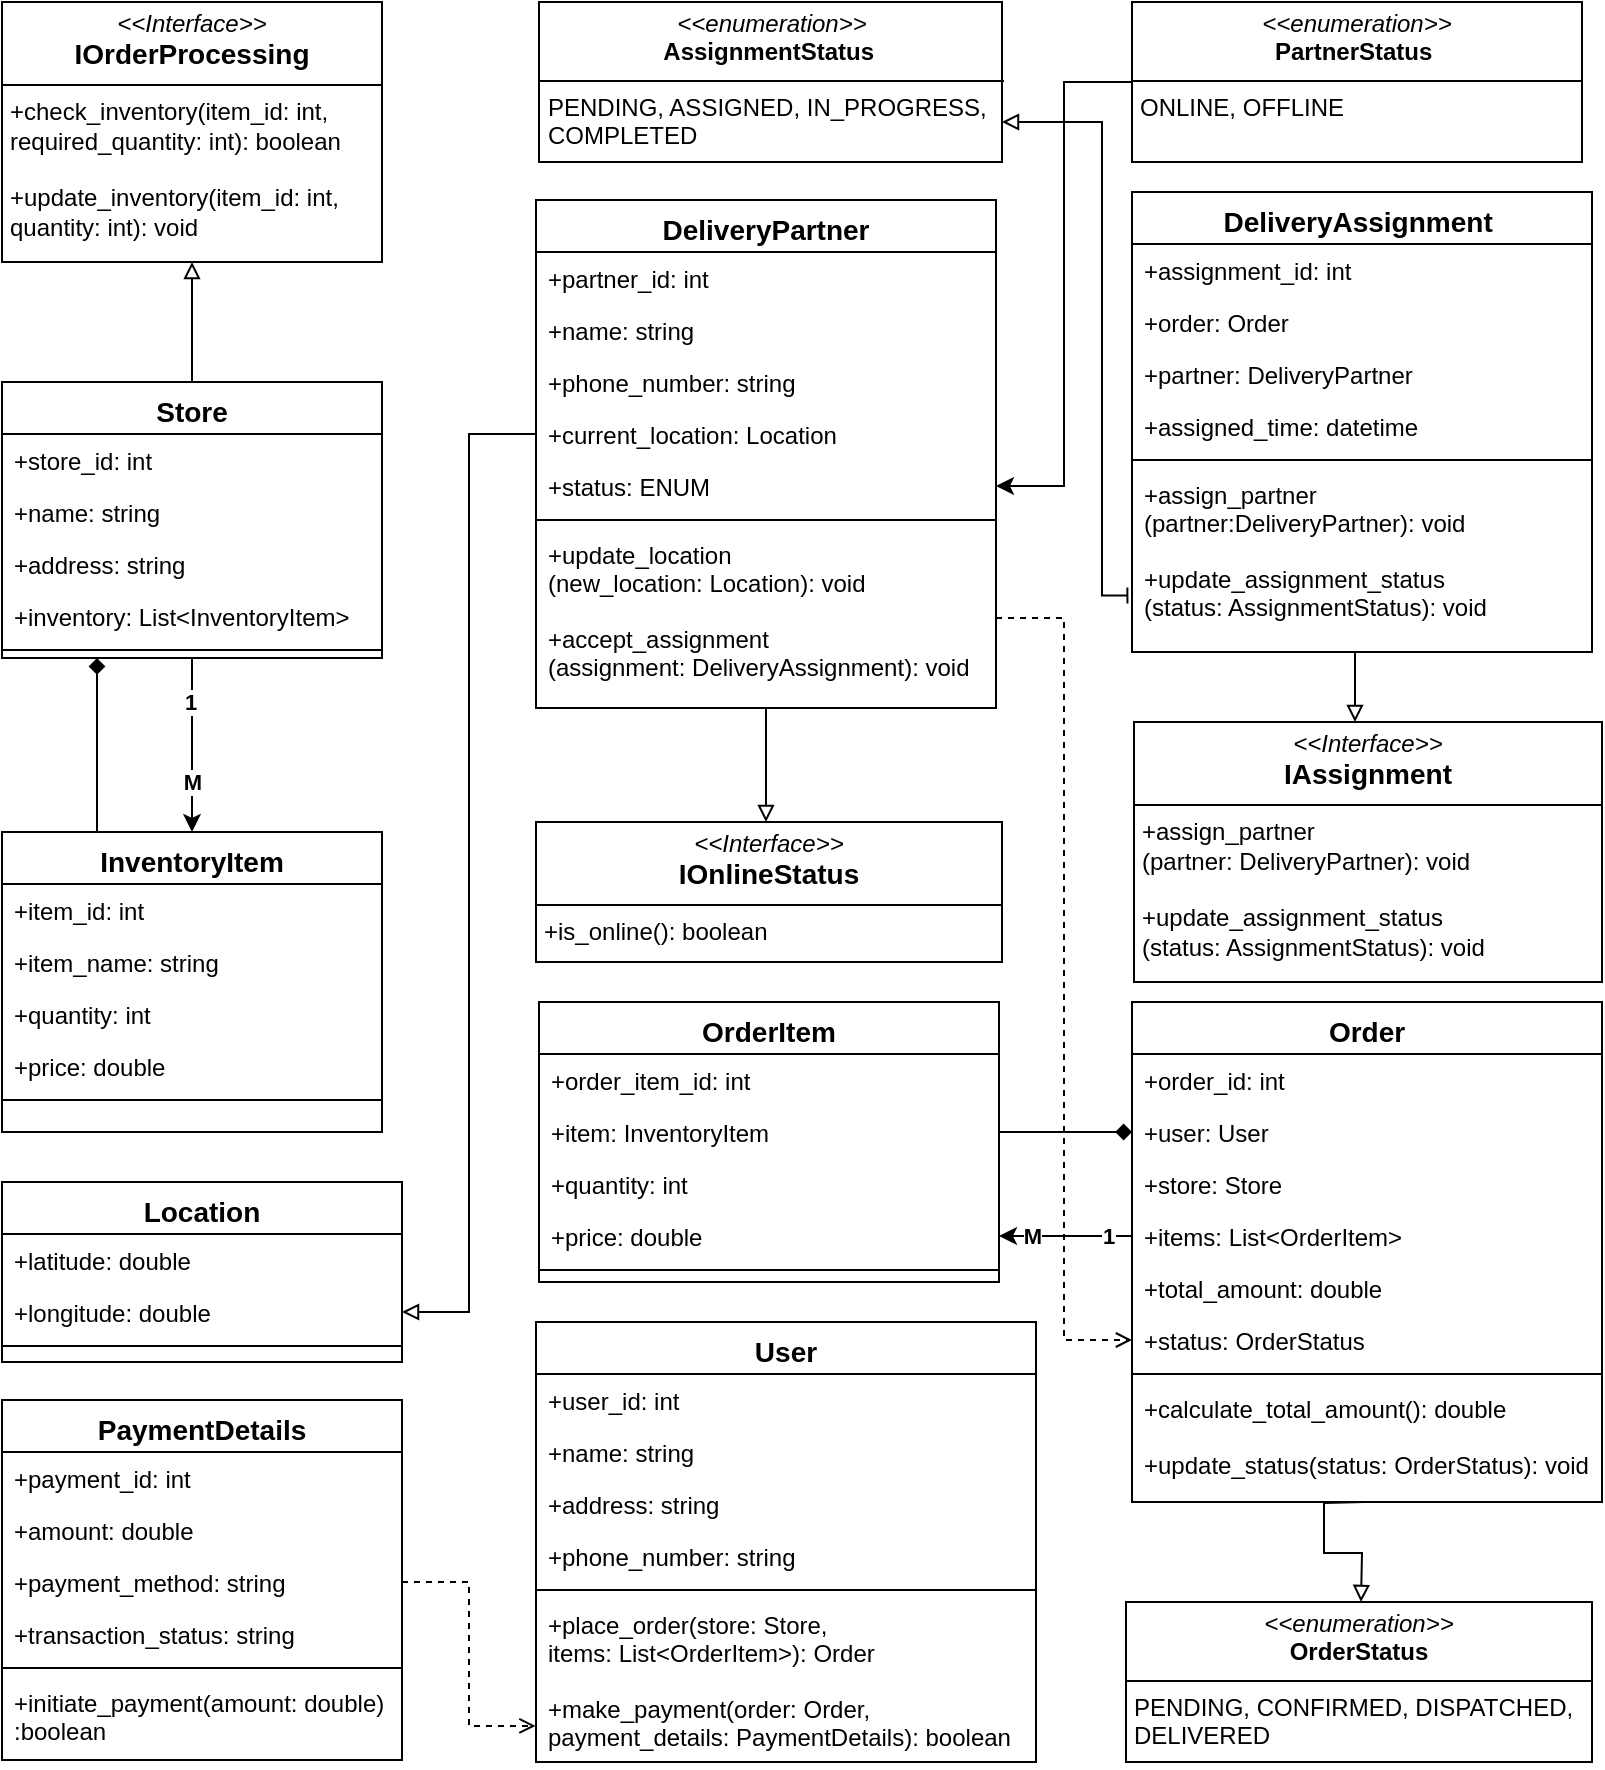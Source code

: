 <mxfile version="24.7.6">
  <diagram id="C5RBs43oDa-KdzZeNtuy" name="Page-1">
    <mxGraphModel dx="1000" dy="530" grid="1" gridSize="10" guides="1" tooltips="1" connect="1" arrows="1" fold="1" page="1" pageScale="1" pageWidth="827" pageHeight="1169" math="0" shadow="0">
      <root>
        <mxCell id="WIyWlLk6GJQsqaUBKTNV-0" />
        <mxCell id="WIyWlLk6GJQsqaUBKTNV-1" parent="WIyWlLk6GJQsqaUBKTNV-0" />
        <mxCell id="lX7KQj4C5IUn8PG3ImDP-73" style="edgeStyle=orthogonalEdgeStyle;rounded=0;orthogonalLoop=1;jettySize=auto;html=1;exitX=0.5;exitY=1;exitDx=0;exitDy=0;entryX=0.5;entryY=0;entryDx=0;entryDy=0;" edge="1" parent="WIyWlLk6GJQsqaUBKTNV-1" source="zkfFHV4jXpPFQw0GAbJ--0" target="zkfFHV4jXpPFQw0GAbJ--17">
          <mxGeometry relative="1" as="geometry">
            <mxPoint x="109" y="476" as="targetPoint" />
          </mxGeometry>
        </mxCell>
        <mxCell id="lX7KQj4C5IUn8PG3ImDP-74" value="1" style="edgeLabel;html=1;align=center;verticalAlign=middle;resizable=0;points=[];fontStyle=1" vertex="1" connectable="0" parent="lX7KQj4C5IUn8PG3ImDP-73">
          <mxGeometry x="-0.505" y="-1" relative="1" as="geometry">
            <mxPoint as="offset" />
          </mxGeometry>
        </mxCell>
        <mxCell id="lX7KQj4C5IUn8PG3ImDP-75" value="M" style="edgeLabel;html=1;align=center;verticalAlign=middle;resizable=0;points=[];fontStyle=1" vertex="1" connectable="0" parent="lX7KQj4C5IUn8PG3ImDP-73">
          <mxGeometry x="0.429" relative="1" as="geometry">
            <mxPoint as="offset" />
          </mxGeometry>
        </mxCell>
        <mxCell id="lX7KQj4C5IUn8PG3ImDP-90" style="edgeStyle=orthogonalEdgeStyle;rounded=0;orthogonalLoop=1;jettySize=auto;html=1;exitX=0.5;exitY=0;exitDx=0;exitDy=0;entryX=0.5;entryY=1;entryDx=0;entryDy=0;endArrow=block;endFill=0;" edge="1" parent="WIyWlLk6GJQsqaUBKTNV-1" source="zkfFHV4jXpPFQw0GAbJ--0" target="lX7KQj4C5IUn8PG3ImDP-0">
          <mxGeometry relative="1" as="geometry" />
        </mxCell>
        <mxCell id="zkfFHV4jXpPFQw0GAbJ--0" value="Store " style="swimlane;fontStyle=1;align=center;verticalAlign=top;childLayout=stackLayout;horizontal=1;startSize=26;horizontalStack=0;resizeParent=1;resizeLast=0;collapsible=1;marginBottom=0;rounded=0;shadow=0;strokeWidth=1;fontSize=14;" parent="WIyWlLk6GJQsqaUBKTNV-1" vertex="1">
          <mxGeometry x="14" y="286" width="190" height="138" as="geometry">
            <mxRectangle x="230" y="140" width="160" height="26" as="alternateBounds" />
          </mxGeometry>
        </mxCell>
        <mxCell id="zkfFHV4jXpPFQw0GAbJ--1" value="+store_id: int" style="text;align=left;verticalAlign=top;spacingLeft=4;spacingRight=4;overflow=hidden;rotatable=0;points=[[0,0.5],[1,0.5]];portConstraint=eastwest;" parent="zkfFHV4jXpPFQw0GAbJ--0" vertex="1">
          <mxGeometry y="26" width="190" height="26" as="geometry" />
        </mxCell>
        <mxCell id="zkfFHV4jXpPFQw0GAbJ--2" value="+name: string" style="text;align=left;verticalAlign=top;spacingLeft=4;spacingRight=4;overflow=hidden;rotatable=0;points=[[0,0.5],[1,0.5]];portConstraint=eastwest;rounded=0;shadow=0;html=0;" parent="zkfFHV4jXpPFQw0GAbJ--0" vertex="1">
          <mxGeometry y="52" width="190" height="26" as="geometry" />
        </mxCell>
        <mxCell id="zkfFHV4jXpPFQw0GAbJ--3" value="+address: string" style="text;align=left;verticalAlign=top;spacingLeft=4;spacingRight=4;overflow=hidden;rotatable=0;points=[[0,0.5],[1,0.5]];portConstraint=eastwest;rounded=0;shadow=0;html=0;" parent="zkfFHV4jXpPFQw0GAbJ--0" vertex="1">
          <mxGeometry y="78" width="190" height="26" as="geometry" />
        </mxCell>
        <mxCell id="lX7KQj4C5IUn8PG3ImDP-1" value="+inventory: List&lt;InventoryItem&gt;" style="text;align=left;verticalAlign=top;spacingLeft=4;spacingRight=4;overflow=hidden;rotatable=0;points=[[0,0.5],[1,0.5]];portConstraint=eastwest;rounded=0;shadow=0;html=0;" vertex="1" parent="zkfFHV4jXpPFQw0GAbJ--0">
          <mxGeometry y="104" width="190" height="26" as="geometry" />
        </mxCell>
        <mxCell id="zkfFHV4jXpPFQw0GAbJ--4" value="" style="line;html=1;strokeWidth=1;align=left;verticalAlign=middle;spacingTop=-1;spacingLeft=3;spacingRight=3;rotatable=0;labelPosition=right;points=[];portConstraint=eastwest;" parent="zkfFHV4jXpPFQw0GAbJ--0" vertex="1">
          <mxGeometry y="130" width="190" height="8" as="geometry" />
        </mxCell>
        <mxCell id="lX7KQj4C5IUn8PG3ImDP-81" style="edgeStyle=orthogonalEdgeStyle;rounded=0;orthogonalLoop=1;jettySize=auto;html=1;exitX=0.25;exitY=0;exitDx=0;exitDy=0;endArrow=diamond;endFill=1;entryX=0.25;entryY=1;entryDx=0;entryDy=0;" edge="1" parent="WIyWlLk6GJQsqaUBKTNV-1" source="zkfFHV4jXpPFQw0GAbJ--17" target="zkfFHV4jXpPFQw0GAbJ--0">
          <mxGeometry relative="1" as="geometry">
            <mxPoint x="57" y="446" as="targetPoint" />
          </mxGeometry>
        </mxCell>
        <mxCell id="zkfFHV4jXpPFQw0GAbJ--17" value="InventoryItem " style="swimlane;fontStyle=1;align=center;verticalAlign=top;childLayout=stackLayout;horizontal=1;startSize=26;horizontalStack=0;resizeParent=1;resizeLast=0;collapsible=1;marginBottom=0;rounded=0;shadow=0;strokeWidth=1;fontSize=14;" parent="WIyWlLk6GJQsqaUBKTNV-1" vertex="1">
          <mxGeometry x="14" y="511" width="190" height="150" as="geometry">
            <mxRectangle x="550" y="140" width="160" height="26" as="alternateBounds" />
          </mxGeometry>
        </mxCell>
        <mxCell id="zkfFHV4jXpPFQw0GAbJ--18" value="+item_id: int" style="text;align=left;verticalAlign=top;spacingLeft=4;spacingRight=4;overflow=hidden;rotatable=0;points=[[0,0.5],[1,0.5]];portConstraint=eastwest;" parent="zkfFHV4jXpPFQw0GAbJ--17" vertex="1">
          <mxGeometry y="26" width="190" height="26" as="geometry" />
        </mxCell>
        <mxCell id="zkfFHV4jXpPFQw0GAbJ--19" value="+item_name: string" style="text;align=left;verticalAlign=top;spacingLeft=4;spacingRight=4;overflow=hidden;rotatable=0;points=[[0,0.5],[1,0.5]];portConstraint=eastwest;rounded=0;shadow=0;html=0;" parent="zkfFHV4jXpPFQw0GAbJ--17" vertex="1">
          <mxGeometry y="52" width="190" height="26" as="geometry" />
        </mxCell>
        <mxCell id="zkfFHV4jXpPFQw0GAbJ--20" value="+quantity: int" style="text;align=left;verticalAlign=top;spacingLeft=4;spacingRight=4;overflow=hidden;rotatable=0;points=[[0,0.5],[1,0.5]];portConstraint=eastwest;rounded=0;shadow=0;html=0;" parent="zkfFHV4jXpPFQw0GAbJ--17" vertex="1">
          <mxGeometry y="78" width="190" height="26" as="geometry" />
        </mxCell>
        <mxCell id="zkfFHV4jXpPFQw0GAbJ--21" value="+price: double" style="text;align=left;verticalAlign=top;spacingLeft=4;spacingRight=4;overflow=hidden;rotatable=0;points=[[0,0.5],[1,0.5]];portConstraint=eastwest;rounded=0;shadow=0;html=0;" parent="zkfFHV4jXpPFQw0GAbJ--17" vertex="1">
          <mxGeometry y="104" width="190" height="26" as="geometry" />
        </mxCell>
        <mxCell id="zkfFHV4jXpPFQw0GAbJ--23" value="" style="line;html=1;strokeWidth=1;align=left;verticalAlign=middle;spacingTop=-1;spacingLeft=3;spacingRight=3;rotatable=0;labelPosition=right;points=[];portConstraint=eastwest;" parent="zkfFHV4jXpPFQw0GAbJ--17" vertex="1">
          <mxGeometry y="130" width="190" height="8" as="geometry" />
        </mxCell>
        <mxCell id="lX7KQj4C5IUn8PG3ImDP-0" value="&lt;p style=&quot;margin:0px;margin-top:4px;text-align:center;&quot;&gt;&lt;i&gt;&amp;lt;&amp;lt;Interface&amp;gt;&amp;gt;&lt;/i&gt;&lt;br&gt;&lt;b&gt;&lt;font style=&quot;font-size: 14px;&quot;&gt;IOrderProcessing&lt;/font&gt;&lt;/b&gt;&lt;br&gt;&lt;/p&gt;&lt;hr size=&quot;1&quot; style=&quot;border-style:solid;&quot;&gt;&lt;p style=&quot;margin:0px;margin-left:4px;&quot;&gt;+check_inventory(item_id: int, required_quantity: int): boolean&lt;br&gt;&lt;/p&gt;&lt;p style=&quot;margin:0px;margin-left:4px;&quot;&gt;&lt;br&gt;&lt;/p&gt;&lt;p style=&quot;margin:0px;margin-left:4px;&quot;&gt;+update_inventory(item_id: int, quantity: int): void&lt;br&gt;&lt;/p&gt;" style="verticalAlign=top;align=left;overflow=fill;html=1;whiteSpace=wrap;" vertex="1" parent="WIyWlLk6GJQsqaUBKTNV-1">
          <mxGeometry x="14" y="96" width="190" height="130" as="geometry" />
        </mxCell>
        <mxCell id="lX7KQj4C5IUn8PG3ImDP-2" value="&lt;p style=&quot;margin:0px;margin-top:4px;text-align:center;&quot;&gt;&lt;i&gt;&amp;lt;&amp;lt;Interface&amp;gt;&amp;gt;&lt;/i&gt;&lt;br&gt;&lt;b&gt;&lt;font style=&quot;font-size: 14px;&quot;&gt;IOnlineStatus&lt;/font&gt;&lt;/b&gt;&lt;br&gt;&lt;/p&gt;&lt;hr size=&quot;1&quot; style=&quot;border-style:solid;&quot;&gt;&lt;p style=&quot;margin:0px;margin-left:4px;&quot;&gt;+is_online(): boolean&lt;br&gt;&lt;/p&gt;" style="verticalAlign=top;align=left;overflow=fill;html=1;whiteSpace=wrap;" vertex="1" parent="WIyWlLk6GJQsqaUBKTNV-1">
          <mxGeometry x="281" y="506" width="233" height="70" as="geometry" />
        </mxCell>
        <mxCell id="lX7KQj4C5IUn8PG3ImDP-3" value="DeliveryPartner" style="swimlane;fontStyle=1;align=center;verticalAlign=top;childLayout=stackLayout;horizontal=1;startSize=26;horizontalStack=0;resizeParent=1;resizeLast=0;collapsible=1;marginBottom=0;rounded=0;shadow=0;strokeWidth=1;fontSize=14;" vertex="1" parent="WIyWlLk6GJQsqaUBKTNV-1">
          <mxGeometry x="281" y="195" width="230" height="254" as="geometry">
            <mxRectangle x="550" y="140" width="160" height="26" as="alternateBounds" />
          </mxGeometry>
        </mxCell>
        <mxCell id="lX7KQj4C5IUn8PG3ImDP-4" value="+partner_id: int" style="text;align=left;verticalAlign=top;spacingLeft=4;spacingRight=4;overflow=hidden;rotatable=0;points=[[0,0.5],[1,0.5]];portConstraint=eastwest;" vertex="1" parent="lX7KQj4C5IUn8PG3ImDP-3">
          <mxGeometry y="26" width="230" height="26" as="geometry" />
        </mxCell>
        <mxCell id="lX7KQj4C5IUn8PG3ImDP-5" value="+name: string" style="text;align=left;verticalAlign=top;spacingLeft=4;spacingRight=4;overflow=hidden;rotatable=0;points=[[0,0.5],[1,0.5]];portConstraint=eastwest;rounded=0;shadow=0;html=0;" vertex="1" parent="lX7KQj4C5IUn8PG3ImDP-3">
          <mxGeometry y="52" width="230" height="26" as="geometry" />
        </mxCell>
        <mxCell id="lX7KQj4C5IUn8PG3ImDP-6" value="+phone_number: string" style="text;align=left;verticalAlign=top;spacingLeft=4;spacingRight=4;overflow=hidden;rotatable=0;points=[[0,0.5],[1,0.5]];portConstraint=eastwest;rounded=0;shadow=0;html=0;" vertex="1" parent="lX7KQj4C5IUn8PG3ImDP-3">
          <mxGeometry y="78" width="230" height="26" as="geometry" />
        </mxCell>
        <mxCell id="lX7KQj4C5IUn8PG3ImDP-7" value="+current_location: Location" style="text;align=left;verticalAlign=top;spacingLeft=4;spacingRight=4;overflow=hidden;rotatable=0;points=[[0,0.5],[1,0.5]];portConstraint=eastwest;rounded=0;shadow=0;html=0;" vertex="1" parent="lX7KQj4C5IUn8PG3ImDP-3">
          <mxGeometry y="104" width="230" height="26" as="geometry" />
        </mxCell>
        <mxCell id="lX7KQj4C5IUn8PG3ImDP-11" value="+status: ENUM" style="text;align=left;verticalAlign=top;spacingLeft=4;spacingRight=4;overflow=hidden;rotatable=0;points=[[0,0.5],[1,0.5]];portConstraint=eastwest;rounded=0;shadow=0;html=0;" vertex="1" parent="lX7KQj4C5IUn8PG3ImDP-3">
          <mxGeometry y="130" width="230" height="26" as="geometry" />
        </mxCell>
        <mxCell id="lX7KQj4C5IUn8PG3ImDP-8" value="" style="line;html=1;strokeWidth=1;align=left;verticalAlign=middle;spacingTop=-1;spacingLeft=3;spacingRight=3;rotatable=0;labelPosition=right;points=[];portConstraint=eastwest;" vertex="1" parent="lX7KQj4C5IUn8PG3ImDP-3">
          <mxGeometry y="156" width="230" height="8" as="geometry" />
        </mxCell>
        <mxCell id="lX7KQj4C5IUn8PG3ImDP-9" value="+update_location&#xa;(new_location: Location): void&#xa;&#xa;+accept_assignment&#xa;(assignment: DeliveryAssignment): void" style="text;align=left;verticalAlign=top;spacingLeft=4;spacingRight=4;overflow=hidden;rotatable=0;points=[[0,0.5],[1,0.5]];portConstraint=eastwest;" vertex="1" parent="lX7KQj4C5IUn8PG3ImDP-3">
          <mxGeometry y="164" width="230" height="90" as="geometry" />
        </mxCell>
        <mxCell id="lX7KQj4C5IUn8PG3ImDP-88" value="" style="edgeStyle=orthogonalEdgeStyle;rounded=0;orthogonalLoop=1;jettySize=auto;html=1;endArrow=block;endFill=0;" edge="1" parent="WIyWlLk6GJQsqaUBKTNV-1">
          <mxGeometry relative="1" as="geometry">
            <mxPoint x="693" y="421" as="sourcePoint" />
            <mxPoint x="690.5" y="456" as="targetPoint" />
          </mxGeometry>
        </mxCell>
        <mxCell id="lX7KQj4C5IUn8PG3ImDP-13" value="DeliveryAssignment " style="swimlane;fontStyle=1;align=center;verticalAlign=top;childLayout=stackLayout;horizontal=1;startSize=26;horizontalStack=0;resizeParent=1;resizeLast=0;collapsible=1;marginBottom=0;rounded=0;shadow=0;strokeWidth=1;fontSize=14;" vertex="1" parent="WIyWlLk6GJQsqaUBKTNV-1">
          <mxGeometry x="579" y="191" width="230" height="230" as="geometry">
            <mxRectangle x="550" y="140" width="160" height="26" as="alternateBounds" />
          </mxGeometry>
        </mxCell>
        <mxCell id="lX7KQj4C5IUn8PG3ImDP-14" value="+assignment_id: int" style="text;align=left;verticalAlign=top;spacingLeft=4;spacingRight=4;overflow=hidden;rotatable=0;points=[[0,0.5],[1,0.5]];portConstraint=eastwest;" vertex="1" parent="lX7KQj4C5IUn8PG3ImDP-13">
          <mxGeometry y="26" width="230" height="26" as="geometry" />
        </mxCell>
        <mxCell id="lX7KQj4C5IUn8PG3ImDP-15" value="+order: Order" style="text;align=left;verticalAlign=top;spacingLeft=4;spacingRight=4;overflow=hidden;rotatable=0;points=[[0,0.5],[1,0.5]];portConstraint=eastwest;rounded=0;shadow=0;html=0;" vertex="1" parent="lX7KQj4C5IUn8PG3ImDP-13">
          <mxGeometry y="52" width="230" height="26" as="geometry" />
        </mxCell>
        <mxCell id="lX7KQj4C5IUn8PG3ImDP-16" value="+partner: DeliveryPartner" style="text;align=left;verticalAlign=top;spacingLeft=4;spacingRight=4;overflow=hidden;rotatable=0;points=[[0,0.5],[1,0.5]];portConstraint=eastwest;rounded=0;shadow=0;html=0;" vertex="1" parent="lX7KQj4C5IUn8PG3ImDP-13">
          <mxGeometry y="78" width="230" height="26" as="geometry" />
        </mxCell>
        <mxCell id="lX7KQj4C5IUn8PG3ImDP-17" value="+assigned_time: datetime" style="text;align=left;verticalAlign=top;spacingLeft=4;spacingRight=4;overflow=hidden;rotatable=0;points=[[0,0.5],[1,0.5]];portConstraint=eastwest;rounded=0;shadow=0;html=0;" vertex="1" parent="lX7KQj4C5IUn8PG3ImDP-13">
          <mxGeometry y="104" width="230" height="26" as="geometry" />
        </mxCell>
        <mxCell id="lX7KQj4C5IUn8PG3ImDP-20" value="" style="line;html=1;strokeWidth=1;align=left;verticalAlign=middle;spacingTop=-1;spacingLeft=3;spacingRight=3;rotatable=0;labelPosition=right;points=[];portConstraint=eastwest;" vertex="1" parent="lX7KQj4C5IUn8PG3ImDP-13">
          <mxGeometry y="130" width="230" height="8" as="geometry" />
        </mxCell>
        <mxCell id="lX7KQj4C5IUn8PG3ImDP-21" value="+assign_partner&#xa;(partner:DeliveryPartner): void&#xa;&#xa;+update_assignment_status&#xa;(status: AssignmentStatus): void&#xa;" style="text;align=left;verticalAlign=top;spacingLeft=4;spacingRight=4;overflow=hidden;rotatable=0;points=[[0,0.5],[1,0.5]];portConstraint=eastwest;" vertex="1" parent="lX7KQj4C5IUn8PG3ImDP-13">
          <mxGeometry y="138" width="230" height="92" as="geometry" />
        </mxCell>
        <mxCell id="lX7KQj4C5IUn8PG3ImDP-22" value="&lt;p style=&quot;margin:0px;margin-top:4px;text-align:center;&quot;&gt;&lt;i&gt;&amp;lt;&amp;lt;Interface&amp;gt;&amp;gt;&lt;/i&gt;&lt;br&gt;&lt;span style=&quot;font-size: 14px;&quot;&gt;&lt;b&gt;IAssignment&lt;/b&gt;&lt;/span&gt;&lt;br&gt;&lt;/p&gt;&lt;hr size=&quot;1&quot; style=&quot;border-style:solid;&quot;&gt;&lt;p style=&quot;margin:0px;margin-left:4px;&quot;&gt;+assign_partner&lt;br&gt;(partner: DeliveryPartner): void&lt;br&gt;&lt;br&gt;&lt;/p&gt;&lt;p style=&quot;margin:0px;margin-left:4px;&quot;&gt;+update_assignment_status&lt;br&gt;(status: AssignmentStatus): void&lt;/p&gt;" style="verticalAlign=top;align=left;overflow=fill;html=1;whiteSpace=wrap;" vertex="1" parent="WIyWlLk6GJQsqaUBKTNV-1">
          <mxGeometry x="580" y="456" width="234" height="130" as="geometry" />
        </mxCell>
        <mxCell id="lX7KQj4C5IUn8PG3ImDP-87" style="edgeStyle=orthogonalEdgeStyle;rounded=0;orthogonalLoop=1;jettySize=auto;html=1;entryX=0.5;entryY=0;entryDx=0;entryDy=0;endArrow=block;endFill=0;" edge="1" parent="WIyWlLk6GJQsqaUBKTNV-1">
          <mxGeometry relative="1" as="geometry">
            <mxPoint x="695" y="846" as="sourcePoint" />
            <mxPoint x="693.5" y="896" as="targetPoint" />
          </mxGeometry>
        </mxCell>
        <mxCell id="lX7KQj4C5IUn8PG3ImDP-23" value="Order" style="swimlane;fontStyle=1;align=center;verticalAlign=top;childLayout=stackLayout;horizontal=1;startSize=26;horizontalStack=0;resizeParent=1;resizeLast=0;collapsible=1;marginBottom=0;rounded=0;shadow=0;strokeWidth=1;fontSize=14;" vertex="1" parent="WIyWlLk6GJQsqaUBKTNV-1">
          <mxGeometry x="579" y="596" width="235" height="250" as="geometry">
            <mxRectangle x="550" y="140" width="160" height="26" as="alternateBounds" />
          </mxGeometry>
        </mxCell>
        <mxCell id="lX7KQj4C5IUn8PG3ImDP-24" value="+order_id: int" style="text;align=left;verticalAlign=top;spacingLeft=4;spacingRight=4;overflow=hidden;rotatable=0;points=[[0,0.5],[1,0.5]];portConstraint=eastwest;" vertex="1" parent="lX7KQj4C5IUn8PG3ImDP-23">
          <mxGeometry y="26" width="235" height="26" as="geometry" />
        </mxCell>
        <mxCell id="lX7KQj4C5IUn8PG3ImDP-25" value="+user: User" style="text;align=left;verticalAlign=top;spacingLeft=4;spacingRight=4;overflow=hidden;rotatable=0;points=[[0,0.5],[1,0.5]];portConstraint=eastwest;rounded=0;shadow=0;html=0;" vertex="1" parent="lX7KQj4C5IUn8PG3ImDP-23">
          <mxGeometry y="52" width="235" height="26" as="geometry" />
        </mxCell>
        <mxCell id="lX7KQj4C5IUn8PG3ImDP-26" value="+store: Store" style="text;align=left;verticalAlign=top;spacingLeft=4;spacingRight=4;overflow=hidden;rotatable=0;points=[[0,0.5],[1,0.5]];portConstraint=eastwest;rounded=0;shadow=0;html=0;" vertex="1" parent="lX7KQj4C5IUn8PG3ImDP-23">
          <mxGeometry y="78" width="235" height="26" as="geometry" />
        </mxCell>
        <mxCell id="lX7KQj4C5IUn8PG3ImDP-27" value="+items: List&lt;OrderItem&gt;" style="text;align=left;verticalAlign=top;spacingLeft=4;spacingRight=4;overflow=hidden;rotatable=0;points=[[0,0.5],[1,0.5]];portConstraint=eastwest;rounded=0;shadow=0;html=0;" vertex="1" parent="lX7KQj4C5IUn8PG3ImDP-23">
          <mxGeometry y="104" width="235" height="26" as="geometry" />
        </mxCell>
        <mxCell id="lX7KQj4C5IUn8PG3ImDP-28" value="+total_amount: double" style="text;align=left;verticalAlign=top;spacingLeft=4;spacingRight=4;overflow=hidden;rotatable=0;points=[[0,0.5],[1,0.5]];portConstraint=eastwest;rounded=0;shadow=0;html=0;" vertex="1" parent="lX7KQj4C5IUn8PG3ImDP-23">
          <mxGeometry y="130" width="235" height="26" as="geometry" />
        </mxCell>
        <mxCell id="lX7KQj4C5IUn8PG3ImDP-29" value="+status: OrderStatus" style="text;align=left;verticalAlign=top;spacingLeft=4;spacingRight=4;overflow=hidden;rotatable=0;points=[[0,0.5],[1,0.5]];portConstraint=eastwest;rounded=0;shadow=0;html=0;" vertex="1" parent="lX7KQj4C5IUn8PG3ImDP-23">
          <mxGeometry y="156" width="235" height="26" as="geometry" />
        </mxCell>
        <mxCell id="lX7KQj4C5IUn8PG3ImDP-30" value="" style="line;html=1;strokeWidth=1;align=left;verticalAlign=middle;spacingTop=-1;spacingLeft=3;spacingRight=3;rotatable=0;labelPosition=right;points=[];portConstraint=eastwest;" vertex="1" parent="lX7KQj4C5IUn8PG3ImDP-23">
          <mxGeometry y="182" width="235" height="8" as="geometry" />
        </mxCell>
        <mxCell id="lX7KQj4C5IUn8PG3ImDP-31" value="+calculate_total_amount(): double&#xa;&#xa;+update_status(status: OrderStatus): void" style="text;align=left;verticalAlign=top;spacingLeft=4;spacingRight=4;overflow=hidden;rotatable=0;points=[[0,0.5],[1,0.5]];portConstraint=eastwest;" vertex="1" parent="lX7KQj4C5IUn8PG3ImDP-23">
          <mxGeometry y="190" width="235" height="60" as="geometry" />
        </mxCell>
        <mxCell id="lX7KQj4C5IUn8PG3ImDP-32" value="OrderItem" style="swimlane;fontStyle=1;align=center;verticalAlign=top;childLayout=stackLayout;horizontal=1;startSize=26;horizontalStack=0;resizeParent=1;resizeLast=0;collapsible=1;marginBottom=0;rounded=0;shadow=0;strokeWidth=1;fontSize=14;" vertex="1" parent="WIyWlLk6GJQsqaUBKTNV-1">
          <mxGeometry x="282.5" y="596" width="230" height="140" as="geometry">
            <mxRectangle x="550" y="140" width="160" height="26" as="alternateBounds" />
          </mxGeometry>
        </mxCell>
        <mxCell id="lX7KQj4C5IUn8PG3ImDP-33" value="+order_item_id: int" style="text;align=left;verticalAlign=top;spacingLeft=4;spacingRight=4;overflow=hidden;rotatable=0;points=[[0,0.5],[1,0.5]];portConstraint=eastwest;" vertex="1" parent="lX7KQj4C5IUn8PG3ImDP-32">
          <mxGeometry y="26" width="230" height="26" as="geometry" />
        </mxCell>
        <mxCell id="lX7KQj4C5IUn8PG3ImDP-34" value="+item: InventoryItem" style="text;align=left;verticalAlign=top;spacingLeft=4;spacingRight=4;overflow=hidden;rotatable=0;points=[[0,0.5],[1,0.5]];portConstraint=eastwest;rounded=0;shadow=0;html=0;" vertex="1" parent="lX7KQj4C5IUn8PG3ImDP-32">
          <mxGeometry y="52" width="230" height="26" as="geometry" />
        </mxCell>
        <mxCell id="lX7KQj4C5IUn8PG3ImDP-35" value="+quantity: int" style="text;align=left;verticalAlign=top;spacingLeft=4;spacingRight=4;overflow=hidden;rotatable=0;points=[[0,0.5],[1,0.5]];portConstraint=eastwest;rounded=0;shadow=0;html=0;" vertex="1" parent="lX7KQj4C5IUn8PG3ImDP-32">
          <mxGeometry y="78" width="230" height="26" as="geometry" />
        </mxCell>
        <mxCell id="lX7KQj4C5IUn8PG3ImDP-36" value="+price: double" style="text;align=left;verticalAlign=top;spacingLeft=4;spacingRight=4;overflow=hidden;rotatable=0;points=[[0,0.5],[1,0.5]];portConstraint=eastwest;rounded=0;shadow=0;html=0;" vertex="1" parent="lX7KQj4C5IUn8PG3ImDP-32">
          <mxGeometry y="104" width="230" height="26" as="geometry" />
        </mxCell>
        <mxCell id="lX7KQj4C5IUn8PG3ImDP-37" value="" style="line;html=1;strokeWidth=1;align=left;verticalAlign=middle;spacingTop=-1;spacingLeft=3;spacingRight=3;rotatable=0;labelPosition=right;points=[];portConstraint=eastwest;" vertex="1" parent="lX7KQj4C5IUn8PG3ImDP-32">
          <mxGeometry y="130" width="230" height="8" as="geometry" />
        </mxCell>
        <mxCell id="lX7KQj4C5IUn8PG3ImDP-39" value="User" style="swimlane;fontStyle=1;align=center;verticalAlign=top;childLayout=stackLayout;horizontal=1;startSize=26;horizontalStack=0;resizeParent=1;resizeLast=0;collapsible=1;marginBottom=0;rounded=0;shadow=0;strokeWidth=1;fontSize=14;" vertex="1" parent="WIyWlLk6GJQsqaUBKTNV-1">
          <mxGeometry x="281" y="756" width="250" height="220" as="geometry">
            <mxRectangle x="550" y="140" width="160" height="26" as="alternateBounds" />
          </mxGeometry>
        </mxCell>
        <mxCell id="lX7KQj4C5IUn8PG3ImDP-40" value="+user_id: int" style="text;align=left;verticalAlign=top;spacingLeft=4;spacingRight=4;overflow=hidden;rotatable=0;points=[[0,0.5],[1,0.5]];portConstraint=eastwest;" vertex="1" parent="lX7KQj4C5IUn8PG3ImDP-39">
          <mxGeometry y="26" width="250" height="26" as="geometry" />
        </mxCell>
        <mxCell id="lX7KQj4C5IUn8PG3ImDP-41" value="+name: string" style="text;align=left;verticalAlign=top;spacingLeft=4;spacingRight=4;overflow=hidden;rotatable=0;points=[[0,0.5],[1,0.5]];portConstraint=eastwest;rounded=0;shadow=0;html=0;" vertex="1" parent="lX7KQj4C5IUn8PG3ImDP-39">
          <mxGeometry y="52" width="250" height="26" as="geometry" />
        </mxCell>
        <mxCell id="lX7KQj4C5IUn8PG3ImDP-42" value="+address: string" style="text;align=left;verticalAlign=top;spacingLeft=4;spacingRight=4;overflow=hidden;rotatable=0;points=[[0,0.5],[1,0.5]];portConstraint=eastwest;rounded=0;shadow=0;html=0;" vertex="1" parent="lX7KQj4C5IUn8PG3ImDP-39">
          <mxGeometry y="78" width="250" height="26" as="geometry" />
        </mxCell>
        <mxCell id="lX7KQj4C5IUn8PG3ImDP-43" value="+phone_number: string" style="text;align=left;verticalAlign=top;spacingLeft=4;spacingRight=4;overflow=hidden;rotatable=0;points=[[0,0.5],[1,0.5]];portConstraint=eastwest;rounded=0;shadow=0;html=0;" vertex="1" parent="lX7KQj4C5IUn8PG3ImDP-39">
          <mxGeometry y="104" width="250" height="26" as="geometry" />
        </mxCell>
        <mxCell id="lX7KQj4C5IUn8PG3ImDP-46" value="" style="line;html=1;strokeWidth=1;align=left;verticalAlign=middle;spacingTop=-1;spacingLeft=3;spacingRight=3;rotatable=0;labelPosition=right;points=[];portConstraint=eastwest;" vertex="1" parent="lX7KQj4C5IUn8PG3ImDP-39">
          <mxGeometry y="130" width="250" height="8" as="geometry" />
        </mxCell>
        <mxCell id="lX7KQj4C5IUn8PG3ImDP-47" value="+place_order(store: Store, &#xa;items: List&lt;OrderItem&gt;): Order&#xa;&#xa;+make_payment(order: Order, &#xa;payment_details: PaymentDetails): boolean" style="text;align=left;verticalAlign=top;spacingLeft=4;spacingRight=4;overflow=hidden;rotatable=0;points=[[0,0.5],[1,0.5]];portConstraint=eastwest;" vertex="1" parent="lX7KQj4C5IUn8PG3ImDP-39">
          <mxGeometry y="138" width="250" height="82" as="geometry" />
        </mxCell>
        <mxCell id="lX7KQj4C5IUn8PG3ImDP-48" value="Location" style="swimlane;fontStyle=1;align=center;verticalAlign=top;childLayout=stackLayout;horizontal=1;startSize=26;horizontalStack=0;resizeParent=1;resizeLast=0;collapsible=1;marginBottom=0;rounded=0;shadow=0;strokeWidth=1;fontSize=14;" vertex="1" parent="WIyWlLk6GJQsqaUBKTNV-1">
          <mxGeometry x="14" y="686" width="200" height="90" as="geometry">
            <mxRectangle x="550" y="140" width="160" height="26" as="alternateBounds" />
          </mxGeometry>
        </mxCell>
        <mxCell id="lX7KQj4C5IUn8PG3ImDP-49" value="+latitude: double" style="text;align=left;verticalAlign=top;spacingLeft=4;spacingRight=4;overflow=hidden;rotatable=0;points=[[0,0.5],[1,0.5]];portConstraint=eastwest;" vertex="1" parent="lX7KQj4C5IUn8PG3ImDP-48">
          <mxGeometry y="26" width="200" height="26" as="geometry" />
        </mxCell>
        <mxCell id="lX7KQj4C5IUn8PG3ImDP-50" value="+longitude: double" style="text;align=left;verticalAlign=top;spacingLeft=4;spacingRight=4;overflow=hidden;rotatable=0;points=[[0,0.5],[1,0.5]];portConstraint=eastwest;rounded=0;shadow=0;html=0;" vertex="1" parent="lX7KQj4C5IUn8PG3ImDP-48">
          <mxGeometry y="52" width="200" height="26" as="geometry" />
        </mxCell>
        <mxCell id="lX7KQj4C5IUn8PG3ImDP-53" value="" style="line;html=1;strokeWidth=1;align=left;verticalAlign=middle;spacingTop=-1;spacingLeft=3;spacingRight=3;rotatable=0;labelPosition=right;points=[];portConstraint=eastwest;" vertex="1" parent="lX7KQj4C5IUn8PG3ImDP-48">
          <mxGeometry y="78" width="200" height="8" as="geometry" />
        </mxCell>
        <mxCell id="lX7KQj4C5IUn8PG3ImDP-54" value="PaymentDetails" style="swimlane;fontStyle=1;align=center;verticalAlign=top;childLayout=stackLayout;horizontal=1;startSize=26;horizontalStack=0;resizeParent=1;resizeLast=0;collapsible=1;marginBottom=0;rounded=0;shadow=0;strokeWidth=1;fontSize=14;" vertex="1" parent="WIyWlLk6GJQsqaUBKTNV-1">
          <mxGeometry x="14" y="795" width="200" height="180" as="geometry">
            <mxRectangle x="550" y="140" width="160" height="26" as="alternateBounds" />
          </mxGeometry>
        </mxCell>
        <mxCell id="lX7KQj4C5IUn8PG3ImDP-55" value="+payment_id: int" style="text;align=left;verticalAlign=top;spacingLeft=4;spacingRight=4;overflow=hidden;rotatable=0;points=[[0,0.5],[1,0.5]];portConstraint=eastwest;" vertex="1" parent="lX7KQj4C5IUn8PG3ImDP-54">
          <mxGeometry y="26" width="200" height="26" as="geometry" />
        </mxCell>
        <mxCell id="lX7KQj4C5IUn8PG3ImDP-56" value="+amount: double" style="text;align=left;verticalAlign=top;spacingLeft=4;spacingRight=4;overflow=hidden;rotatable=0;points=[[0,0.5],[1,0.5]];portConstraint=eastwest;rounded=0;shadow=0;html=0;" vertex="1" parent="lX7KQj4C5IUn8PG3ImDP-54">
          <mxGeometry y="52" width="200" height="26" as="geometry" />
        </mxCell>
        <mxCell id="lX7KQj4C5IUn8PG3ImDP-57" value="+payment_method: string" style="text;align=left;verticalAlign=top;spacingLeft=4;spacingRight=4;overflow=hidden;rotatable=0;points=[[0,0.5],[1,0.5]];portConstraint=eastwest;rounded=0;shadow=0;html=0;" vertex="1" parent="lX7KQj4C5IUn8PG3ImDP-54">
          <mxGeometry y="78" width="200" height="26" as="geometry" />
        </mxCell>
        <mxCell id="lX7KQj4C5IUn8PG3ImDP-58" value="+transaction_status: string" style="text;align=left;verticalAlign=top;spacingLeft=4;spacingRight=4;overflow=hidden;rotatable=0;points=[[0,0.5],[1,0.5]];portConstraint=eastwest;rounded=0;shadow=0;html=0;" vertex="1" parent="lX7KQj4C5IUn8PG3ImDP-54">
          <mxGeometry y="104" width="200" height="26" as="geometry" />
        </mxCell>
        <mxCell id="lX7KQj4C5IUn8PG3ImDP-61" value="" style="line;html=1;strokeWidth=1;align=left;verticalAlign=middle;spacingTop=-1;spacingLeft=3;spacingRight=3;rotatable=0;labelPosition=right;points=[];portConstraint=eastwest;" vertex="1" parent="lX7KQj4C5IUn8PG3ImDP-54">
          <mxGeometry y="130" width="200" height="8" as="geometry" />
        </mxCell>
        <mxCell id="lX7KQj4C5IUn8PG3ImDP-62" value="+initiate_payment(amount: double)&#xa;:boolean" style="text;align=left;verticalAlign=top;spacingLeft=4;spacingRight=4;overflow=hidden;rotatable=0;points=[[0,0.5],[1,0.5]];portConstraint=eastwest;" vertex="1" parent="lX7KQj4C5IUn8PG3ImDP-54">
          <mxGeometry y="138" width="200" height="42" as="geometry" />
        </mxCell>
        <mxCell id="lX7KQj4C5IUn8PG3ImDP-70" value="&lt;p style=&quot;margin:0px;margin-top:4px;text-align:center;&quot;&gt;&lt;i&gt;&amp;lt;&amp;lt;enumeration&amp;gt;&amp;gt;&lt;/i&gt;&lt;br&gt;&lt;span style=&quot;background-color: initial; text-align: left;&quot;&gt;&lt;b&gt;OrderStatus&lt;/b&gt;&lt;/span&gt;&lt;br&gt;&lt;/p&gt;&lt;hr size=&quot;1&quot; style=&quot;border-style:solid;&quot;&gt;&lt;p style=&quot;margin:0px;margin-left:4px;&quot;&gt;PENDING, CONFIRMED, DISPATCHED, DELIVERED&lt;br&gt;&lt;/p&gt;" style="verticalAlign=top;align=left;overflow=fill;html=1;whiteSpace=wrap;" vertex="1" parent="WIyWlLk6GJQsqaUBKTNV-1">
          <mxGeometry x="576" y="896" width="233" height="80" as="geometry" />
        </mxCell>
        <mxCell id="lX7KQj4C5IUn8PG3ImDP-71" value="&lt;p style=&quot;margin:0px;margin-top:4px;text-align:center;&quot;&gt;&lt;i&gt;&amp;lt;&amp;lt;enumeration&amp;gt;&amp;gt;&lt;/i&gt;&lt;br&gt;&lt;b&gt;AssignmentStatus&amp;nbsp;&lt;/b&gt;&lt;br&gt;&lt;/p&gt;&lt;hr size=&quot;1&quot; style=&quot;border-style:solid;&quot;&gt;&lt;p style=&quot;margin:0px;margin-left:4px;&quot;&gt;PENDING, ASSIGNED, IN_PROGRESS, COMPLETED&lt;br&gt;&lt;/p&gt;" style="verticalAlign=top;align=left;overflow=fill;html=1;whiteSpace=wrap;" vertex="1" parent="WIyWlLk6GJQsqaUBKTNV-1">
          <mxGeometry x="282.5" y="96" width="231.5" height="80" as="geometry" />
        </mxCell>
        <mxCell id="lX7KQj4C5IUn8PG3ImDP-85" style="edgeStyle=orthogonalEdgeStyle;rounded=0;orthogonalLoop=1;jettySize=auto;html=1;exitX=0;exitY=0.5;exitDx=0;exitDy=0;entryX=1;entryY=0.5;entryDx=0;entryDy=0;" edge="1" parent="WIyWlLk6GJQsqaUBKTNV-1" source="lX7KQj4C5IUn8PG3ImDP-72" target="lX7KQj4C5IUn8PG3ImDP-11">
          <mxGeometry relative="1" as="geometry" />
        </mxCell>
        <mxCell id="lX7KQj4C5IUn8PG3ImDP-72" value="&lt;p style=&quot;margin:0px;margin-top:4px;text-align:center;&quot;&gt;&lt;i&gt;&amp;lt;&amp;lt;enumeration&amp;gt;&amp;gt;&lt;/i&gt;&lt;br&gt;&lt;b&gt;PartnerStatus&amp;nbsp;&lt;/b&gt;&lt;br&gt;&lt;/p&gt;&lt;hr size=&quot;1&quot; style=&quot;border-style:solid;&quot;&gt;&lt;p style=&quot;margin:0px;margin-left:4px;&quot;&gt;ONLINE,&amp;nbsp;&lt;span style=&quot;background-color: initial;&quot;&gt;OFFLINE&lt;/span&gt;&lt;/p&gt;" style="verticalAlign=top;align=left;overflow=fill;html=1;whiteSpace=wrap;" vertex="1" parent="WIyWlLk6GJQsqaUBKTNV-1">
          <mxGeometry x="579" y="96" width="225" height="80" as="geometry" />
        </mxCell>
        <mxCell id="lX7KQj4C5IUn8PG3ImDP-77" style="edgeStyle=orthogonalEdgeStyle;rounded=0;orthogonalLoop=1;jettySize=auto;html=1;exitX=0;exitY=0.5;exitDx=0;exitDy=0;entryX=1;entryY=0.5;entryDx=0;entryDy=0;" edge="1" parent="WIyWlLk6GJQsqaUBKTNV-1" source="lX7KQj4C5IUn8PG3ImDP-27" target="lX7KQj4C5IUn8PG3ImDP-36">
          <mxGeometry relative="1" as="geometry" />
        </mxCell>
        <mxCell id="lX7KQj4C5IUn8PG3ImDP-78" value="1" style="edgeLabel;html=1;align=center;verticalAlign=middle;resizable=0;points=[];fontStyle=1" vertex="1" connectable="0" parent="lX7KQj4C5IUn8PG3ImDP-77">
          <mxGeometry x="-0.645" relative="1" as="geometry">
            <mxPoint as="offset" />
          </mxGeometry>
        </mxCell>
        <mxCell id="lX7KQj4C5IUn8PG3ImDP-79" value="M" style="edgeLabel;html=1;align=center;verticalAlign=middle;resizable=0;points=[];fontStyle=1" vertex="1" connectable="0" parent="lX7KQj4C5IUn8PG3ImDP-77">
          <mxGeometry x="0.498" relative="1" as="geometry">
            <mxPoint as="offset" />
          </mxGeometry>
        </mxCell>
        <mxCell id="lX7KQj4C5IUn8PG3ImDP-80" style="edgeStyle=orthogonalEdgeStyle;rounded=0;orthogonalLoop=1;jettySize=auto;html=1;endArrow=block;endFill=0;" edge="1" parent="WIyWlLk6GJQsqaUBKTNV-1" source="lX7KQj4C5IUn8PG3ImDP-3">
          <mxGeometry relative="1" as="geometry">
            <mxPoint x="396" y="506" as="targetPoint" />
          </mxGeometry>
        </mxCell>
        <mxCell id="lX7KQj4C5IUn8PG3ImDP-82" style="edgeStyle=orthogonalEdgeStyle;rounded=0;orthogonalLoop=1;jettySize=auto;html=1;exitX=1;exitY=0.5;exitDx=0;exitDy=0;entryX=0;entryY=0.5;entryDx=0;entryDy=0;endArrow=diamond;endFill=1;" edge="1" parent="WIyWlLk6GJQsqaUBKTNV-1" source="lX7KQj4C5IUn8PG3ImDP-34" target="lX7KQj4C5IUn8PG3ImDP-25">
          <mxGeometry relative="1" as="geometry" />
        </mxCell>
        <mxCell id="lX7KQj4C5IUn8PG3ImDP-86" style="edgeStyle=orthogonalEdgeStyle;rounded=0;orthogonalLoop=1;jettySize=auto;html=1;exitX=1;exitY=0.5;exitDx=0;exitDy=0;entryX=0;entryY=0.5;entryDx=0;entryDy=0;dashed=1;endArrow=open;endFill=0;" edge="1" parent="WIyWlLk6GJQsqaUBKTNV-1" source="lX7KQj4C5IUn8PG3ImDP-9" target="lX7KQj4C5IUn8PG3ImDP-29">
          <mxGeometry relative="1" as="geometry" />
        </mxCell>
        <mxCell id="lX7KQj4C5IUn8PG3ImDP-89" style="edgeStyle=orthogonalEdgeStyle;rounded=0;orthogonalLoop=1;jettySize=auto;html=1;exitX=1;exitY=0.75;exitDx=0;exitDy=0;entryX=-0.01;entryY=0.693;entryDx=0;entryDy=0;entryPerimeter=0;endArrow=baseDash;endFill=0;startArrow=block;startFill=0;" edge="1" parent="WIyWlLk6GJQsqaUBKTNV-1" source="lX7KQj4C5IUn8PG3ImDP-71" target="lX7KQj4C5IUn8PG3ImDP-21">
          <mxGeometry relative="1" as="geometry">
            <Array as="points">
              <mxPoint x="564" y="156" />
              <mxPoint x="564" y="393" />
            </Array>
          </mxGeometry>
        </mxCell>
        <mxCell id="lX7KQj4C5IUn8PG3ImDP-83" style="edgeStyle=orthogonalEdgeStyle;rounded=0;orthogonalLoop=1;jettySize=auto;html=1;exitX=1;exitY=0.5;exitDx=0;exitDy=0;endArrow=open;endFill=0;dashed=1;entryX=-0.001;entryY=0.78;entryDx=0;entryDy=0;entryPerimeter=0;" edge="1" parent="WIyWlLk6GJQsqaUBKTNV-1" source="lX7KQj4C5IUn8PG3ImDP-57" target="lX7KQj4C5IUn8PG3ImDP-47">
          <mxGeometry relative="1" as="geometry">
            <mxPoint x="274" y="747" as="targetPoint" />
          </mxGeometry>
        </mxCell>
        <mxCell id="lX7KQj4C5IUn8PG3ImDP-92" style="edgeStyle=orthogonalEdgeStyle;rounded=0;orthogonalLoop=1;jettySize=auto;html=1;exitX=0;exitY=0.5;exitDx=0;exitDy=0;entryX=1;entryY=0.5;entryDx=0;entryDy=0;endArrow=block;endFill=0;" edge="1" parent="WIyWlLk6GJQsqaUBKTNV-1" source="lX7KQj4C5IUn8PG3ImDP-7" target="lX7KQj4C5IUn8PG3ImDP-50">
          <mxGeometry relative="1" as="geometry" />
        </mxCell>
      </root>
    </mxGraphModel>
  </diagram>
</mxfile>
